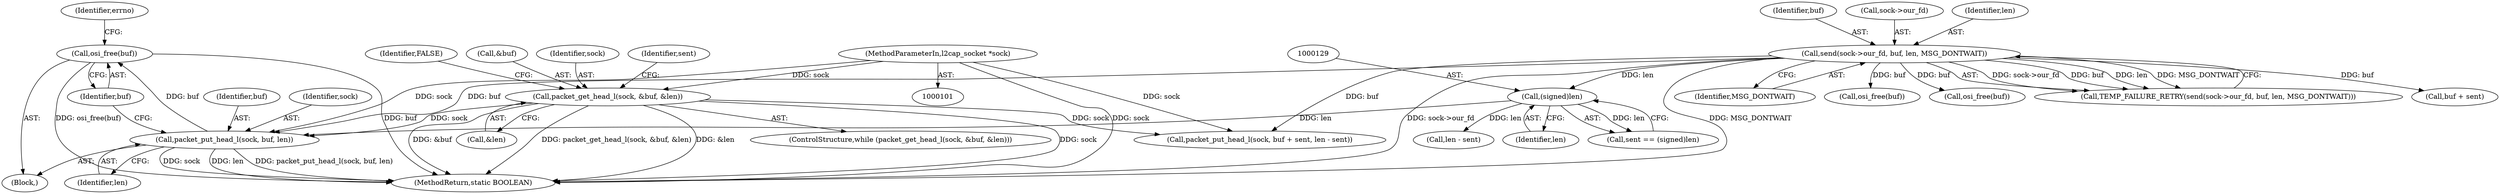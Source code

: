 digraph "0_Android_472271b153c5dc53c28beac55480a8d8434b2d5c_31@API" {
"1000160" [label="(Call,osi_free(buf))"];
"1000156" [label="(Call,packet_put_head_l(sock, buf, len))"];
"1000107" [label="(Call,packet_get_head_l(sock, &buf, &len))"];
"1000102" [label="(MethodParameterIn,l2cap_socket *sock)"];
"1000118" [label="(Call,send(sock->our_fd, buf, len, MSG_DONTWAIT))"];
"1000128" [label="(Call,(signed)len)"];
"1000160" [label="(Call,osi_free(buf))"];
"1000126" [label="(Call,sent == (signed)len)"];
"1000157" [label="(Identifier,sock)"];
"1000124" [label="(Identifier,MSG_DONTWAIT)"];
"1000147" [label="(Call,osi_free(buf))"];
"1000107" [label="(Call,packet_get_head_l(sock, &buf, &len))"];
"1000158" [label="(Identifier,buf)"];
"1000106" [label="(ControlStructure,while (packet_get_head_l(sock, &buf, &len)))"];
"1000130" [label="(Identifier,len)"];
"1000116" [label="(Identifier,sent)"];
"1000175" [label="(Identifier,FALSE)"];
"1000122" [label="(Identifier,buf)"];
"1000131" [label="(Call,osi_free(buf))"];
"1000176" [label="(MethodReturn,static BOOLEAN)"];
"1000161" [label="(Identifier,buf)"];
"1000118" [label="(Call,send(sock->our_fd, buf, len, MSG_DONTWAIT))"];
"1000156" [label="(Call,packet_put_head_l(sock, buf, len))"];
"1000111" [label="(Call,&len)"];
"1000102" [label="(MethodParameterIn,l2cap_socket *sock)"];
"1000119" [label="(Call,sock->our_fd)"];
"1000144" [label="(Call,len - sent)"];
"1000159" [label="(Identifier,len)"];
"1000139" [label="(Call,packet_put_head_l(sock, buf + sent, len - sent))"];
"1000117" [label="(Call,TEMP_FAILURE_RETRY(send(sock->our_fd, buf, len, MSG_DONTWAIT)))"];
"1000109" [label="(Call,&buf)"];
"1000155" [label="(Block,)"];
"1000108" [label="(Identifier,sock)"];
"1000123" [label="(Identifier,len)"];
"1000141" [label="(Call,buf + sent)"];
"1000165" [label="(Identifier,errno)"];
"1000128" [label="(Call,(signed)len)"];
"1000160" -> "1000155"  [label="AST: "];
"1000160" -> "1000161"  [label="CFG: "];
"1000161" -> "1000160"  [label="AST: "];
"1000165" -> "1000160"  [label="CFG: "];
"1000160" -> "1000176"  [label="DDG: osi_free(buf)"];
"1000160" -> "1000176"  [label="DDG: buf"];
"1000156" -> "1000160"  [label="DDG: buf"];
"1000156" -> "1000155"  [label="AST: "];
"1000156" -> "1000159"  [label="CFG: "];
"1000157" -> "1000156"  [label="AST: "];
"1000158" -> "1000156"  [label="AST: "];
"1000159" -> "1000156"  [label="AST: "];
"1000161" -> "1000156"  [label="CFG: "];
"1000156" -> "1000176"  [label="DDG: sock"];
"1000156" -> "1000176"  [label="DDG: len"];
"1000156" -> "1000176"  [label="DDG: packet_put_head_l(sock, buf, len)"];
"1000107" -> "1000156"  [label="DDG: sock"];
"1000102" -> "1000156"  [label="DDG: sock"];
"1000118" -> "1000156"  [label="DDG: buf"];
"1000128" -> "1000156"  [label="DDG: len"];
"1000107" -> "1000106"  [label="AST: "];
"1000107" -> "1000111"  [label="CFG: "];
"1000108" -> "1000107"  [label="AST: "];
"1000109" -> "1000107"  [label="AST: "];
"1000111" -> "1000107"  [label="AST: "];
"1000116" -> "1000107"  [label="CFG: "];
"1000175" -> "1000107"  [label="CFG: "];
"1000107" -> "1000176"  [label="DDG: sock"];
"1000107" -> "1000176"  [label="DDG: &buf"];
"1000107" -> "1000176"  [label="DDG: packet_get_head_l(sock, &buf, &len)"];
"1000107" -> "1000176"  [label="DDG: &len"];
"1000102" -> "1000107"  [label="DDG: sock"];
"1000107" -> "1000139"  [label="DDG: sock"];
"1000102" -> "1000101"  [label="AST: "];
"1000102" -> "1000176"  [label="DDG: sock"];
"1000102" -> "1000139"  [label="DDG: sock"];
"1000118" -> "1000117"  [label="AST: "];
"1000118" -> "1000124"  [label="CFG: "];
"1000119" -> "1000118"  [label="AST: "];
"1000122" -> "1000118"  [label="AST: "];
"1000123" -> "1000118"  [label="AST: "];
"1000124" -> "1000118"  [label="AST: "];
"1000117" -> "1000118"  [label="CFG: "];
"1000118" -> "1000176"  [label="DDG: sock->our_fd"];
"1000118" -> "1000176"  [label="DDG: MSG_DONTWAIT"];
"1000118" -> "1000117"  [label="DDG: sock->our_fd"];
"1000118" -> "1000117"  [label="DDG: buf"];
"1000118" -> "1000117"  [label="DDG: len"];
"1000118" -> "1000117"  [label="DDG: MSG_DONTWAIT"];
"1000118" -> "1000128"  [label="DDG: len"];
"1000118" -> "1000131"  [label="DDG: buf"];
"1000118" -> "1000139"  [label="DDG: buf"];
"1000118" -> "1000141"  [label="DDG: buf"];
"1000118" -> "1000147"  [label="DDG: buf"];
"1000128" -> "1000126"  [label="AST: "];
"1000128" -> "1000130"  [label="CFG: "];
"1000129" -> "1000128"  [label="AST: "];
"1000130" -> "1000128"  [label="AST: "];
"1000126" -> "1000128"  [label="CFG: "];
"1000128" -> "1000126"  [label="DDG: len"];
"1000128" -> "1000144"  [label="DDG: len"];
}

